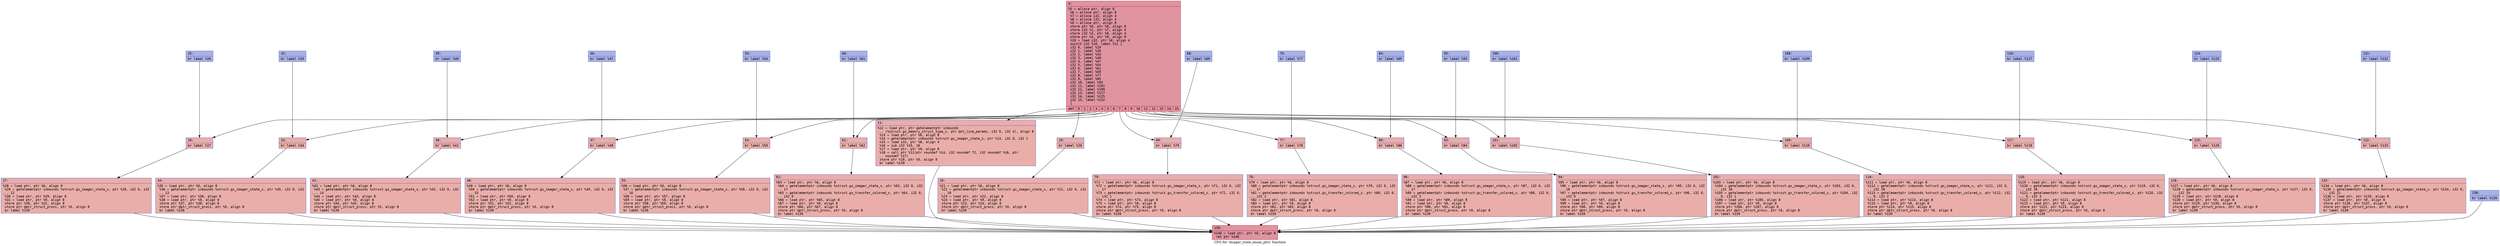 digraph "CFG for 'imager_state_enum_ptrs' function" {
	label="CFG for 'imager_state_enum_ptrs' function";

	Node0x600000dfcaf0 [shape=record,color="#b70d28ff", style=filled, fillcolor="#b70d2870" fontname="Courier",label="{4:\l|  %5 = alloca ptr, align 8\l  %6 = alloca ptr, align 8\l  %7 = alloca i32, align 4\l  %8 = alloca i32, align 4\l  %9 = alloca ptr, align 8\l  store ptr %0, ptr %6, align 8\l  store i32 %1, ptr %7, align 4\l  store i32 %2, ptr %8, align 4\l  store ptr %3, ptr %9, align 8\l  %10 = load i32, ptr %8, align 4\l  switch i32 %10, label %11 [\l    i32 0, label %19\l    i32 1, label %26\l    i32 2, label %33\l    i32 3, label %40\l    i32 4, label %47\l    i32 5, label %54\l    i32 6, label %61\l    i32 7, label %69\l    i32 8, label %77\l    i32 9, label %85\l    i32 10, label %93\l    i32 11, label %101\l    i32 12, label %109\l    i32 13, label %117\l    i32 14, label %125\l    i32 15, label %132\l  ]\l|{<s0>def|<s1>0|<s2>1|<s3>2|<s4>3|<s5>4|<s6>5|<s7>6|<s8>7|<s9>8|<s10>9|<s11>10|<s12>11|<s13>12|<s14>13|<s15>14|<s16>15}}"];
	Node0x600000dfcaf0:s0 -> Node0x600000dfcb40[tooltip="4 -> 11\nProbability 5.88%" ];
	Node0x600000dfcaf0:s1 -> Node0x600000dfcb90[tooltip="4 -> 19\nProbability 5.88%" ];
	Node0x600000dfcaf0:s2 -> Node0x600000dfcc80[tooltip="4 -> 26\nProbability 5.88%" ];
	Node0x600000dfcaf0:s3 -> Node0x600000dfcd70[tooltip="4 -> 33\nProbability 5.88%" ];
	Node0x600000dfcaf0:s4 -> Node0x600000dfce60[tooltip="4 -> 40\nProbability 5.88%" ];
	Node0x600000dfcaf0:s5 -> Node0x600000dfcf50[tooltip="4 -> 47\nProbability 5.88%" ];
	Node0x600000dfcaf0:s6 -> Node0x600000dfd040[tooltip="4 -> 54\nProbability 5.88%" ];
	Node0x600000dfcaf0:s7 -> Node0x600000dfd130[tooltip="4 -> 61\nProbability 5.88%" ];
	Node0x600000dfcaf0:s8 -> Node0x600000dfd220[tooltip="4 -> 69\nProbability 5.88%" ];
	Node0x600000dfcaf0:s9 -> Node0x600000dfd310[tooltip="4 -> 77\nProbability 5.88%" ];
	Node0x600000dfcaf0:s10 -> Node0x600000dfd400[tooltip="4 -> 85\nProbability 5.88%" ];
	Node0x600000dfcaf0:s11 -> Node0x600000dfd4f0[tooltip="4 -> 93\nProbability 5.88%" ];
	Node0x600000dfcaf0:s12 -> Node0x600000dfd5e0[tooltip="4 -> 101\nProbability 5.88%" ];
	Node0x600000dfcaf0:s13 -> Node0x600000dfd6d0[tooltip="4 -> 109\nProbability 5.88%" ];
	Node0x600000dfcaf0:s14 -> Node0x600000dfd7c0[tooltip="4 -> 117\nProbability 5.88%" ];
	Node0x600000dfcaf0:s15 -> Node0x600000dfd8b0[tooltip="4 -> 125\nProbability 5.88%" ];
	Node0x600000dfcaf0:s16 -> Node0x600000dfd9a0[tooltip="4 -> 132\nProbability 5.88%" ];
	Node0x600000dfcb40 [shape=record,color="#3d50c3ff", style=filled, fillcolor="#d0473d70" fontname="Courier",label="{11:\l|  %12 = load ptr, ptr getelementptr inbounds\l... (%struct.gs_memory_struct_type_s, ptr @st_line_params, i32 0, i32 4), align 8\l  %13 = load ptr, ptr %6, align 8\l  %14 = getelementptr inbounds %struct.gs_imager_state_s, ptr %13, i32 0, i32 1\l  %15 = load i32, ptr %8, align 4\l  %16 = sub i32 %15, 16\l  %17 = load ptr, ptr %9, align 8\l  %18 = call ptr %12(ptr noundef %14, i32 noundef 72, i32 noundef %16, ptr\l... noundef %17)\l  store ptr %18, ptr %5, align 8\l  br label %139\l}"];
	Node0x600000dfcb40 -> Node0x600000dfda90[tooltip="11 -> 139\nProbability 100.00%" ];
	Node0x600000dfcb90 [shape=record,color="#3d50c3ff", style=filled, fillcolor="#d0473d70" fontname="Courier",label="{19:\l|  br label %20\l}"];
	Node0x600000dfcb90 -> Node0x600000dfcbe0[tooltip="19 -> 20\nProbability 100.00%" ];
	Node0x600000dfcbe0 [shape=record,color="#3d50c3ff", style=filled, fillcolor="#d0473d70" fontname="Courier",label="{20:\l|  %21 = load ptr, ptr %6, align 8\l  %22 = getelementptr inbounds %struct.gs_imager_state_s, ptr %21, i32 0, i32\l... 10\l  %23 = load ptr, ptr %22, align 8\l  %24 = load ptr, ptr %9, align 8\l  store ptr %23, ptr %24, align 8\l  store ptr @ptr_struct_procs, ptr %5, align 8\l  br label %139\l}"];
	Node0x600000dfcbe0 -> Node0x600000dfda90[tooltip="20 -> 139\nProbability 100.00%" ];
	Node0x600000dfcc30 [shape=record,color="#3d50c3ff", style=filled, fillcolor="#3d50c370" fontname="Courier",label="{25:\l|  br label %26\l}"];
	Node0x600000dfcc30 -> Node0x600000dfcc80[tooltip="25 -> 26\nProbability 100.00%" ];
	Node0x600000dfcc80 [shape=record,color="#3d50c3ff", style=filled, fillcolor="#d0473d70" fontname="Courier",label="{26:\l|  br label %27\l}"];
	Node0x600000dfcc80 -> Node0x600000dfccd0[tooltip="26 -> 27\nProbability 100.00%" ];
	Node0x600000dfccd0 [shape=record,color="#3d50c3ff", style=filled, fillcolor="#d0473d70" fontname="Courier",label="{27:\l|  %28 = load ptr, ptr %6, align 8\l  %29 = getelementptr inbounds %struct.gs_imager_state_s, ptr %28, i32 0, i32\l... 12\l  %30 = load ptr, ptr %29, align 8\l  %31 = load ptr, ptr %9, align 8\l  store ptr %30, ptr %31, align 8\l  store ptr @ptr_struct_procs, ptr %5, align 8\l  br label %139\l}"];
	Node0x600000dfccd0 -> Node0x600000dfda90[tooltip="27 -> 139\nProbability 100.00%" ];
	Node0x600000dfcd20 [shape=record,color="#3d50c3ff", style=filled, fillcolor="#3d50c370" fontname="Courier",label="{32:\l|  br label %33\l}"];
	Node0x600000dfcd20 -> Node0x600000dfcd70[tooltip="32 -> 33\nProbability 100.00%" ];
	Node0x600000dfcd70 [shape=record,color="#3d50c3ff", style=filled, fillcolor="#d0473d70" fontname="Courier",label="{33:\l|  br label %34\l}"];
	Node0x600000dfcd70 -> Node0x600000dfcdc0[tooltip="33 -> 34\nProbability 100.00%" ];
	Node0x600000dfcdc0 [shape=record,color="#3d50c3ff", style=filled, fillcolor="#d0473d70" fontname="Courier",label="{34:\l|  %35 = load ptr, ptr %6, align 8\l  %36 = getelementptr inbounds %struct.gs_imager_state_s, ptr %35, i32 0, i32\l... 13\l  %37 = load ptr, ptr %36, align 8\l  %38 = load ptr, ptr %9, align 8\l  store ptr %37, ptr %38, align 8\l  store ptr @ptr_struct_procs, ptr %5, align 8\l  br label %139\l}"];
	Node0x600000dfcdc0 -> Node0x600000dfda90[tooltip="34 -> 139\nProbability 100.00%" ];
	Node0x600000dfce10 [shape=record,color="#3d50c3ff", style=filled, fillcolor="#3d50c370" fontname="Courier",label="{39:\l|  br label %40\l}"];
	Node0x600000dfce10 -> Node0x600000dfce60[tooltip="39 -> 40\nProbability 100.00%" ];
	Node0x600000dfce60 [shape=record,color="#3d50c3ff", style=filled, fillcolor="#d0473d70" fontname="Courier",label="{40:\l|  br label %41\l}"];
	Node0x600000dfce60 -> Node0x600000dfceb0[tooltip="40 -> 41\nProbability 100.00%" ];
	Node0x600000dfceb0 [shape=record,color="#3d50c3ff", style=filled, fillcolor="#d0473d70" fontname="Courier",label="{41:\l|  %42 = load ptr, ptr %6, align 8\l  %43 = getelementptr inbounds %struct.gs_imager_state_s, ptr %42, i32 0, i32\l... 14\l  %44 = load ptr, ptr %43, align 8\l  %45 = load ptr, ptr %9, align 8\l  store ptr %44, ptr %45, align 8\l  store ptr @ptr_struct_procs, ptr %5, align 8\l  br label %139\l}"];
	Node0x600000dfceb0 -> Node0x600000dfda90[tooltip="41 -> 139\nProbability 100.00%" ];
	Node0x600000dfcf00 [shape=record,color="#3d50c3ff", style=filled, fillcolor="#3d50c370" fontname="Courier",label="{46:\l|  br label %47\l}"];
	Node0x600000dfcf00 -> Node0x600000dfcf50[tooltip="46 -> 47\nProbability 100.00%" ];
	Node0x600000dfcf50 [shape=record,color="#3d50c3ff", style=filled, fillcolor="#d0473d70" fontname="Courier",label="{47:\l|  br label %48\l}"];
	Node0x600000dfcf50 -> Node0x600000dfcfa0[tooltip="47 -> 48\nProbability 100.00%" ];
	Node0x600000dfcfa0 [shape=record,color="#3d50c3ff", style=filled, fillcolor="#d0473d70" fontname="Courier",label="{48:\l|  %49 = load ptr, ptr %6, align 8\l  %50 = getelementptr inbounds %struct.gs_imager_state_s, ptr %49, i32 0, i32\l... 15\l  %51 = load ptr, ptr %50, align 8\l  %52 = load ptr, ptr %9, align 8\l  store ptr %51, ptr %52, align 8\l  store ptr @ptr_struct_procs, ptr %5, align 8\l  br label %139\l}"];
	Node0x600000dfcfa0 -> Node0x600000dfda90[tooltip="48 -> 139\nProbability 100.00%" ];
	Node0x600000dfcff0 [shape=record,color="#3d50c3ff", style=filled, fillcolor="#3d50c370" fontname="Courier",label="{53:\l|  br label %54\l}"];
	Node0x600000dfcff0 -> Node0x600000dfd040[tooltip="53 -> 54\nProbability 100.00%" ];
	Node0x600000dfd040 [shape=record,color="#3d50c3ff", style=filled, fillcolor="#d0473d70" fontname="Courier",label="{54:\l|  br label %55\l}"];
	Node0x600000dfd040 -> Node0x600000dfd090[tooltip="54 -> 55\nProbability 100.00%" ];
	Node0x600000dfd090 [shape=record,color="#3d50c3ff", style=filled, fillcolor="#d0473d70" fontname="Courier",label="{55:\l|  %56 = load ptr, ptr %6, align 8\l  %57 = getelementptr inbounds %struct.gs_imager_state_s, ptr %56, i32 0, i32\l... 16\l  %58 = load ptr, ptr %57, align 8\l  %59 = load ptr, ptr %9, align 8\l  store ptr %58, ptr %59, align 8\l  store ptr @ptr_struct_procs, ptr %5, align 8\l  br label %139\l}"];
	Node0x600000dfd090 -> Node0x600000dfda90[tooltip="55 -> 139\nProbability 100.00%" ];
	Node0x600000dfd0e0 [shape=record,color="#3d50c3ff", style=filled, fillcolor="#3d50c370" fontname="Courier",label="{60:\l|  br label %61\l}"];
	Node0x600000dfd0e0 -> Node0x600000dfd130[tooltip="60 -> 61\nProbability 100.00%" ];
	Node0x600000dfd130 [shape=record,color="#3d50c3ff", style=filled, fillcolor="#d0473d70" fontname="Courier",label="{61:\l|  br label %62\l}"];
	Node0x600000dfd130 -> Node0x600000dfd180[tooltip="61 -> 62\nProbability 100.00%" ];
	Node0x600000dfd180 [shape=record,color="#3d50c3ff", style=filled, fillcolor="#d0473d70" fontname="Courier",label="{62:\l|  %63 = load ptr, ptr %6, align 8\l  %64 = getelementptr inbounds %struct.gs_imager_state_s, ptr %63, i32 0, i32\l... 17\l  %65 = getelementptr inbounds %struct.gx_transfer_colored_s, ptr %64, i32 0,\l... i32 0\l  %66 = load ptr, ptr %65, align 8\l  %67 = load ptr, ptr %9, align 8\l  store ptr %66, ptr %67, align 8\l  store ptr @ptr_struct_procs, ptr %5, align 8\l  br label %139\l}"];
	Node0x600000dfd180 -> Node0x600000dfda90[tooltip="62 -> 139\nProbability 100.00%" ];
	Node0x600000dfd1d0 [shape=record,color="#3d50c3ff", style=filled, fillcolor="#3d50c370" fontname="Courier",label="{68:\l|  br label %69\l}"];
	Node0x600000dfd1d0 -> Node0x600000dfd220[tooltip="68 -> 69\nProbability 100.00%" ];
	Node0x600000dfd220 [shape=record,color="#3d50c3ff", style=filled, fillcolor="#d0473d70" fontname="Courier",label="{69:\l|  br label %70\l}"];
	Node0x600000dfd220 -> Node0x600000dfd270[tooltip="69 -> 70\nProbability 100.00%" ];
	Node0x600000dfd270 [shape=record,color="#3d50c3ff", style=filled, fillcolor="#d0473d70" fontname="Courier",label="{70:\l|  %71 = load ptr, ptr %6, align 8\l  %72 = getelementptr inbounds %struct.gs_imager_state_s, ptr %71, i32 0, i32\l... 17\l  %73 = getelementptr inbounds %struct.gx_transfer_colored_s, ptr %72, i32 0,\l... i32 1\l  %74 = load ptr, ptr %73, align 8\l  %75 = load ptr, ptr %9, align 8\l  store ptr %74, ptr %75, align 8\l  store ptr @ptr_struct_procs, ptr %5, align 8\l  br label %139\l}"];
	Node0x600000dfd270 -> Node0x600000dfda90[tooltip="70 -> 139\nProbability 100.00%" ];
	Node0x600000dfd2c0 [shape=record,color="#3d50c3ff", style=filled, fillcolor="#3d50c370" fontname="Courier",label="{76:\l|  br label %77\l}"];
	Node0x600000dfd2c0 -> Node0x600000dfd310[tooltip="76 -> 77\nProbability 100.00%" ];
	Node0x600000dfd310 [shape=record,color="#3d50c3ff", style=filled, fillcolor="#d0473d70" fontname="Courier",label="{77:\l|  br label %78\l}"];
	Node0x600000dfd310 -> Node0x600000dfd360[tooltip="77 -> 78\nProbability 100.00%" ];
	Node0x600000dfd360 [shape=record,color="#3d50c3ff", style=filled, fillcolor="#d0473d70" fontname="Courier",label="{78:\l|  %79 = load ptr, ptr %6, align 8\l  %80 = getelementptr inbounds %struct.gs_imager_state_s, ptr %79, i32 0, i32\l... 17\l  %81 = getelementptr inbounds %struct.gx_transfer_colored_s, ptr %80, i32 0,\l... i32 2\l  %82 = load ptr, ptr %81, align 8\l  %83 = load ptr, ptr %9, align 8\l  store ptr %82, ptr %83, align 8\l  store ptr @ptr_struct_procs, ptr %5, align 8\l  br label %139\l}"];
	Node0x600000dfd360 -> Node0x600000dfda90[tooltip="78 -> 139\nProbability 100.00%" ];
	Node0x600000dfd3b0 [shape=record,color="#3d50c3ff", style=filled, fillcolor="#3d50c370" fontname="Courier",label="{84:\l|  br label %85\l}"];
	Node0x600000dfd3b0 -> Node0x600000dfd400[tooltip="84 -> 85\nProbability 100.00%" ];
	Node0x600000dfd400 [shape=record,color="#3d50c3ff", style=filled, fillcolor="#d0473d70" fontname="Courier",label="{85:\l|  br label %86\l}"];
	Node0x600000dfd400 -> Node0x600000dfd450[tooltip="85 -> 86\nProbability 100.00%" ];
	Node0x600000dfd450 [shape=record,color="#3d50c3ff", style=filled, fillcolor="#d0473d70" fontname="Courier",label="{86:\l|  %87 = load ptr, ptr %6, align 8\l  %88 = getelementptr inbounds %struct.gs_imager_state_s, ptr %87, i32 0, i32\l... 17\l  %89 = getelementptr inbounds %struct.gx_transfer_colored_s, ptr %88, i32 0,\l... i32 3\l  %90 = load ptr, ptr %89, align 8\l  %91 = load ptr, ptr %9, align 8\l  store ptr %90, ptr %91, align 8\l  store ptr @ptr_struct_procs, ptr %5, align 8\l  br label %139\l}"];
	Node0x600000dfd450 -> Node0x600000dfda90[tooltip="86 -> 139\nProbability 100.00%" ];
	Node0x600000dfd4a0 [shape=record,color="#3d50c3ff", style=filled, fillcolor="#3d50c370" fontname="Courier",label="{92:\l|  br label %93\l}"];
	Node0x600000dfd4a0 -> Node0x600000dfd4f0[tooltip="92 -> 93\nProbability 100.00%" ];
	Node0x600000dfd4f0 [shape=record,color="#3d50c3ff", style=filled, fillcolor="#d0473d70" fontname="Courier",label="{93:\l|  br label %94\l}"];
	Node0x600000dfd4f0 -> Node0x600000dfd540[tooltip="93 -> 94\nProbability 100.00%" ];
	Node0x600000dfd540 [shape=record,color="#3d50c3ff", style=filled, fillcolor="#d0473d70" fontname="Courier",label="{94:\l|  %95 = load ptr, ptr %6, align 8\l  %96 = getelementptr inbounds %struct.gs_imager_state_s, ptr %95, i32 0, i32\l... 18\l  %97 = getelementptr inbounds %struct.gx_transfer_colored_s, ptr %96, i32 0,\l... i32 0\l  %98 = load ptr, ptr %97, align 8\l  %99 = load ptr, ptr %9, align 8\l  store ptr %98, ptr %99, align 8\l  store ptr @ptr_struct_procs, ptr %5, align 8\l  br label %139\l}"];
	Node0x600000dfd540 -> Node0x600000dfda90[tooltip="94 -> 139\nProbability 100.00%" ];
	Node0x600000dfd590 [shape=record,color="#3d50c3ff", style=filled, fillcolor="#3d50c370" fontname="Courier",label="{100:\l|  br label %101\l}"];
	Node0x600000dfd590 -> Node0x600000dfd5e0[tooltip="100 -> 101\nProbability 100.00%" ];
	Node0x600000dfd5e0 [shape=record,color="#3d50c3ff", style=filled, fillcolor="#d0473d70" fontname="Courier",label="{101:\l|  br label %102\l}"];
	Node0x600000dfd5e0 -> Node0x600000dfd630[tooltip="101 -> 102\nProbability 100.00%" ];
	Node0x600000dfd630 [shape=record,color="#3d50c3ff", style=filled, fillcolor="#d0473d70" fontname="Courier",label="{102:\l|  %103 = load ptr, ptr %6, align 8\l  %104 = getelementptr inbounds %struct.gs_imager_state_s, ptr %103, i32 0,\l... i32 18\l  %105 = getelementptr inbounds %struct.gx_transfer_colored_s, ptr %104, i32\l... 0, i32 1\l  %106 = load ptr, ptr %105, align 8\l  %107 = load ptr, ptr %9, align 8\l  store ptr %106, ptr %107, align 8\l  store ptr @ptr_struct_procs, ptr %5, align 8\l  br label %139\l}"];
	Node0x600000dfd630 -> Node0x600000dfda90[tooltip="102 -> 139\nProbability 100.00%" ];
	Node0x600000dfd680 [shape=record,color="#3d50c3ff", style=filled, fillcolor="#3d50c370" fontname="Courier",label="{108:\l|  br label %109\l}"];
	Node0x600000dfd680 -> Node0x600000dfd6d0[tooltip="108 -> 109\nProbability 100.00%" ];
	Node0x600000dfd6d0 [shape=record,color="#3d50c3ff", style=filled, fillcolor="#d0473d70" fontname="Courier",label="{109:\l|  br label %110\l}"];
	Node0x600000dfd6d0 -> Node0x600000dfd720[tooltip="109 -> 110\nProbability 100.00%" ];
	Node0x600000dfd720 [shape=record,color="#3d50c3ff", style=filled, fillcolor="#d0473d70" fontname="Courier",label="{110:\l|  %111 = load ptr, ptr %6, align 8\l  %112 = getelementptr inbounds %struct.gs_imager_state_s, ptr %111, i32 0,\l... i32 18\l  %113 = getelementptr inbounds %struct.gx_transfer_colored_s, ptr %112, i32\l... 0, i32 2\l  %114 = load ptr, ptr %113, align 8\l  %115 = load ptr, ptr %9, align 8\l  store ptr %114, ptr %115, align 8\l  store ptr @ptr_struct_procs, ptr %5, align 8\l  br label %139\l}"];
	Node0x600000dfd720 -> Node0x600000dfda90[tooltip="110 -> 139\nProbability 100.00%" ];
	Node0x600000dfd770 [shape=record,color="#3d50c3ff", style=filled, fillcolor="#3d50c370" fontname="Courier",label="{116:\l|  br label %117\l}"];
	Node0x600000dfd770 -> Node0x600000dfd7c0[tooltip="116 -> 117\nProbability 100.00%" ];
	Node0x600000dfd7c0 [shape=record,color="#3d50c3ff", style=filled, fillcolor="#d0473d70" fontname="Courier",label="{117:\l|  br label %118\l}"];
	Node0x600000dfd7c0 -> Node0x600000dfd810[tooltip="117 -> 118\nProbability 100.00%" ];
	Node0x600000dfd810 [shape=record,color="#3d50c3ff", style=filled, fillcolor="#d0473d70" fontname="Courier",label="{118:\l|  %119 = load ptr, ptr %6, align 8\l  %120 = getelementptr inbounds %struct.gs_imager_state_s, ptr %119, i32 0,\l... i32 18\l  %121 = getelementptr inbounds %struct.gx_transfer_colored_s, ptr %120, i32\l... 0, i32 3\l  %122 = load ptr, ptr %121, align 8\l  %123 = load ptr, ptr %9, align 8\l  store ptr %122, ptr %123, align 8\l  store ptr @ptr_struct_procs, ptr %5, align 8\l  br label %139\l}"];
	Node0x600000dfd810 -> Node0x600000dfda90[tooltip="118 -> 139\nProbability 100.00%" ];
	Node0x600000dfd860 [shape=record,color="#3d50c3ff", style=filled, fillcolor="#3d50c370" fontname="Courier",label="{124:\l|  br label %125\l}"];
	Node0x600000dfd860 -> Node0x600000dfd8b0[tooltip="124 -> 125\nProbability 100.00%" ];
	Node0x600000dfd8b0 [shape=record,color="#3d50c3ff", style=filled, fillcolor="#d0473d70" fontname="Courier",label="{125:\l|  br label %126\l}"];
	Node0x600000dfd8b0 -> Node0x600000dfd900[tooltip="125 -> 126\nProbability 100.00%" ];
	Node0x600000dfd900 [shape=record,color="#3d50c3ff", style=filled, fillcolor="#d0473d70" fontname="Courier",label="{126:\l|  %127 = load ptr, ptr %6, align 8\l  %128 = getelementptr inbounds %struct.gs_imager_state_s, ptr %127, i32 0,\l... i32 19\l  %129 = load ptr, ptr %128, align 8\l  %130 = load ptr, ptr %9, align 8\l  store ptr %129, ptr %130, align 8\l  store ptr @ptr_struct_procs, ptr %5, align 8\l  br label %139\l}"];
	Node0x600000dfd900 -> Node0x600000dfda90[tooltip="126 -> 139\nProbability 100.00%" ];
	Node0x600000dfd950 [shape=record,color="#3d50c3ff", style=filled, fillcolor="#3d50c370" fontname="Courier",label="{131:\l|  br label %132\l}"];
	Node0x600000dfd950 -> Node0x600000dfd9a0[tooltip="131 -> 132\nProbability 100.00%" ];
	Node0x600000dfd9a0 [shape=record,color="#3d50c3ff", style=filled, fillcolor="#d0473d70" fontname="Courier",label="{132:\l|  br label %133\l}"];
	Node0x600000dfd9a0 -> Node0x600000dfd9f0[tooltip="132 -> 133\nProbability 100.00%" ];
	Node0x600000dfd9f0 [shape=record,color="#3d50c3ff", style=filled, fillcolor="#d0473d70" fontname="Courier",label="{133:\l|  %134 = load ptr, ptr %6, align 8\l  %135 = getelementptr inbounds %struct.gs_imager_state_s, ptr %134, i32 0,\l... i32 21\l  %136 = load ptr, ptr %135, align 8\l  %137 = load ptr, ptr %9, align 8\l  store ptr %136, ptr %137, align 8\l  store ptr @ptr_struct_procs, ptr %5, align 8\l  br label %139\l}"];
	Node0x600000dfd9f0 -> Node0x600000dfda90[tooltip="133 -> 139\nProbability 100.00%" ];
	Node0x600000dfda40 [shape=record,color="#3d50c3ff", style=filled, fillcolor="#3d50c370" fontname="Courier",label="{138:\l|  br label %139\l}"];
	Node0x600000dfda40 -> Node0x600000dfda90[tooltip="138 -> 139\nProbability 100.00%" ];
	Node0x600000dfda90 [shape=record,color="#b70d28ff", style=filled, fillcolor="#b70d2870" fontname="Courier",label="{139:\l|  %140 = load ptr, ptr %5, align 8\l  ret ptr %140\l}"];
}
